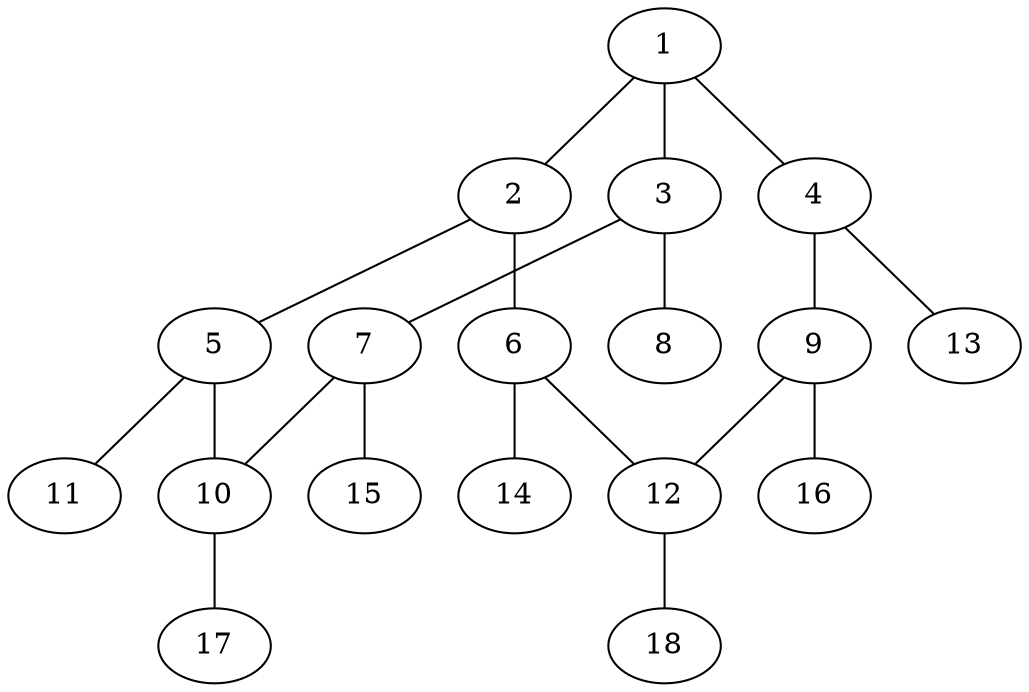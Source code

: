 graph molecule_4050 {
	1	 [chem=C];
	2	 [chem=C];
	1 -- 2	 [valence=2];
	3	 [chem=C];
	1 -- 3	 [valence=1];
	4	 [chem=C];
	1 -- 4	 [valence=1];
	5	 [chem=C];
	2 -- 5	 [valence=1];
	6	 [chem=C];
	2 -- 6	 [valence=1];
	7	 [chem=N];
	3 -- 7	 [valence=1];
	8	 [chem=O];
	3 -- 8	 [valence=2];
	9	 [chem=C];
	4 -- 9	 [valence=2];
	13	 [chem=H];
	4 -- 13	 [valence=1];
	10	 [chem=N];
	5 -- 10	 [valence=1];
	11	 [chem=O];
	5 -- 11	 [valence=2];
	12	 [chem=C];
	6 -- 12	 [valence=2];
	14	 [chem=H];
	6 -- 14	 [valence=1];
	7 -- 10	 [valence=1];
	15	 [chem=H];
	7 -- 15	 [valence=1];
	9 -- 12	 [valence=1];
	16	 [chem=H];
	9 -- 16	 [valence=1];
	17	 [chem=H];
	10 -- 17	 [valence=1];
	18	 [chem=H];
	12 -- 18	 [valence=1];
}
